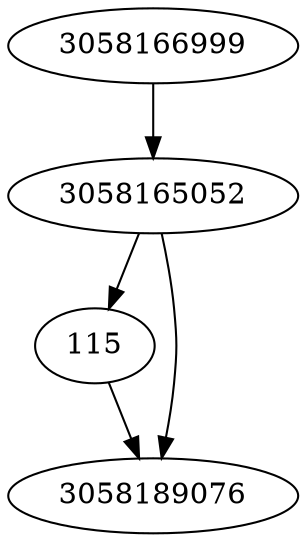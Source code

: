 strict digraph  {
115;
3058189076;
3058165052;
3058166999;
115 -> 3058189076;
3058165052 -> 3058189076;
3058165052 -> 115;
3058166999 -> 3058165052;
}
